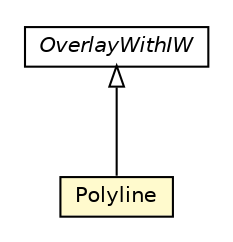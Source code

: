 #!/usr/local/bin/dot
#
# Class diagram 
# Generated by UMLGraph version R5_6-24-gf6e263 (http://www.umlgraph.org/)
#

digraph G {
	edge [fontname="Helvetica",fontsize=10,labelfontname="Helvetica",labelfontsize=10];
	node [fontname="Helvetica",fontsize=10,shape=plaintext];
	nodesep=0.25;
	ranksep=0.5;
	// org.osmdroid.views.overlay.OverlayWithIW
	c25319 [label=<<table title="org.osmdroid.views.overlay.OverlayWithIW" border="0" cellborder="1" cellspacing="0" cellpadding="2" port="p" href="./OverlayWithIW.html">
		<tr><td><table border="0" cellspacing="0" cellpadding="1">
<tr><td align="center" balign="center"><font face="Helvetica-Oblique"> OverlayWithIW </font></td></tr>
		</table></td></tr>
		</table>>, URL="./OverlayWithIW.html", fontname="Helvetica", fontcolor="black", fontsize=10.0];
	// org.osmdroid.views.overlay.Polyline
	c25323 [label=<<table title="org.osmdroid.views.overlay.Polyline" border="0" cellborder="1" cellspacing="0" cellpadding="2" port="p" bgcolor="lemonChiffon" href="./Polyline.html">
		<tr><td><table border="0" cellspacing="0" cellpadding="1">
<tr><td align="center" balign="center"> Polyline </td></tr>
		</table></td></tr>
		</table>>, URL="./Polyline.html", fontname="Helvetica", fontcolor="black", fontsize=10.0];
	//org.osmdroid.views.overlay.Polyline extends org.osmdroid.views.overlay.OverlayWithIW
	c25319:p -> c25323:p [dir=back,arrowtail=empty];
}

